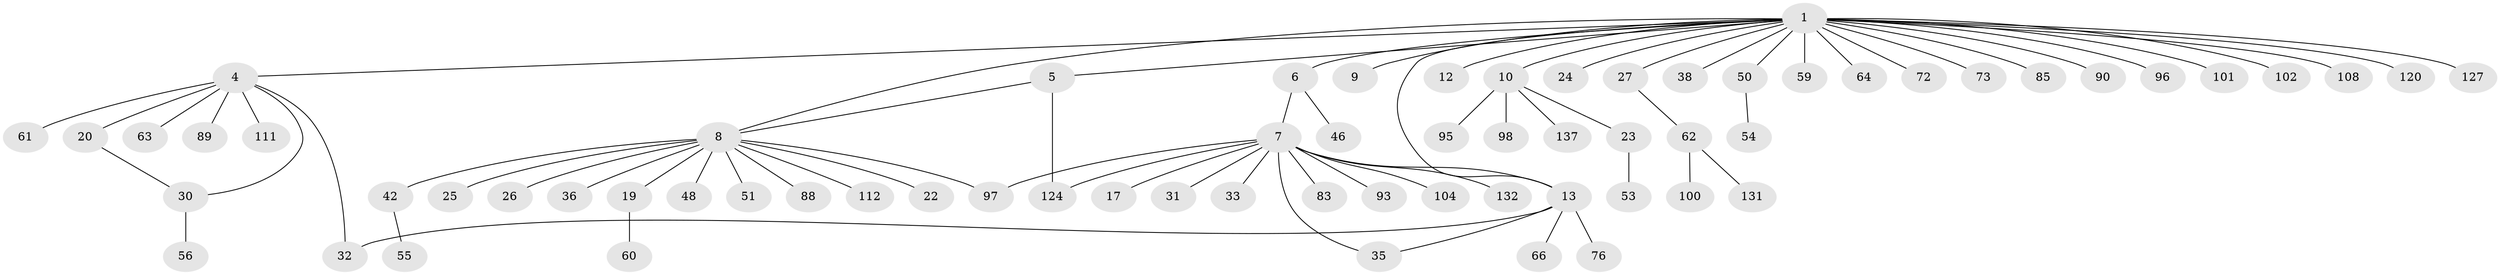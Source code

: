 // original degree distribution, {2: 0.24087591240875914, 13: 0.0072992700729927005, 15: 0.014598540145985401, 7: 0.0072992700729927005, 3: 0.072992700729927, 6: 0.0364963503649635, 14: 0.0072992700729927005, 4: 0.021897810218978103, 1: 0.583941605839416, 8: 0.0072992700729927005}
// Generated by graph-tools (version 1.1) at 2025/14/03/09/25 04:14:27]
// undirected, 68 vertices, 74 edges
graph export_dot {
graph [start="1"]
  node [color=gray90,style=filled];
  1 [super="+2+11"];
  4 [super="+18+79+75+84"];
  5;
  6 [super="+39+67+45"];
  7 [super="+15+44"];
  8 [super="+16+43+34+52"];
  9 [super="+99+107+86"];
  10 [super="+57"];
  12;
  13 [super="+21+87+28+14+41+71"];
  17;
  19;
  20;
  22;
  23 [super="+58+29"];
  24 [super="+37+106"];
  25 [super="+117"];
  26;
  27 [super="+109"];
  30 [super="+40"];
  31;
  32 [super="+69+134+94"];
  33;
  35;
  36;
  38 [super="+133"];
  42 [super="+125"];
  46;
  48 [super="+80"];
  50;
  51 [super="+68"];
  53;
  54;
  55;
  56 [super="+74+77+105"];
  59 [super="+103"];
  60;
  61;
  62;
  63;
  64;
  66 [super="+78"];
  72;
  73;
  76;
  83;
  85;
  88;
  89 [super="+130"];
  90 [super="+121"];
  93;
  95;
  96;
  97;
  98;
  100;
  101;
  102 [super="+113"];
  104;
  108;
  111;
  112;
  120;
  124 [super="+136"];
  127;
  131;
  132;
  137;
  1 -- 64;
  1 -- 4;
  1 -- 5;
  1 -- 6;
  1 -- 72;
  1 -- 9;
  1 -- 10;
  1 -- 73;
  1 -- 12;
  1 -- 13;
  1 -- 85;
  1 -- 24;
  1 -- 90;
  1 -- 27;
  1 -- 96 [weight=2];
  1 -- 101;
  1 -- 38;
  1 -- 102;
  1 -- 108;
  1 -- 50;
  1 -- 120;
  1 -- 59;
  1 -- 127;
  1 -- 8;
  4 -- 61;
  4 -- 63;
  4 -- 32;
  4 -- 20;
  4 -- 89;
  4 -- 30;
  4 -- 111;
  5 -- 8;
  5 -- 124;
  6 -- 7;
  6 -- 46;
  7 -- 13;
  7 -- 17;
  7 -- 31;
  7 -- 33;
  7 -- 35;
  7 -- 83;
  7 -- 93;
  7 -- 97;
  7 -- 104;
  7 -- 124;
  7 -- 132;
  8 -- 19;
  8 -- 22;
  8 -- 25 [weight=2];
  8 -- 26;
  8 -- 36;
  8 -- 42;
  8 -- 51;
  8 -- 88;
  8 -- 97;
  8 -- 112;
  8 -- 48;
  10 -- 23;
  10 -- 95;
  10 -- 98;
  10 -- 137;
  13 -- 66;
  13 -- 35;
  13 -- 76;
  13 -- 32;
  19 -- 60;
  20 -- 30;
  23 -- 53;
  27 -- 62;
  30 -- 56;
  42 -- 55;
  50 -- 54;
  62 -- 100;
  62 -- 131;
}

